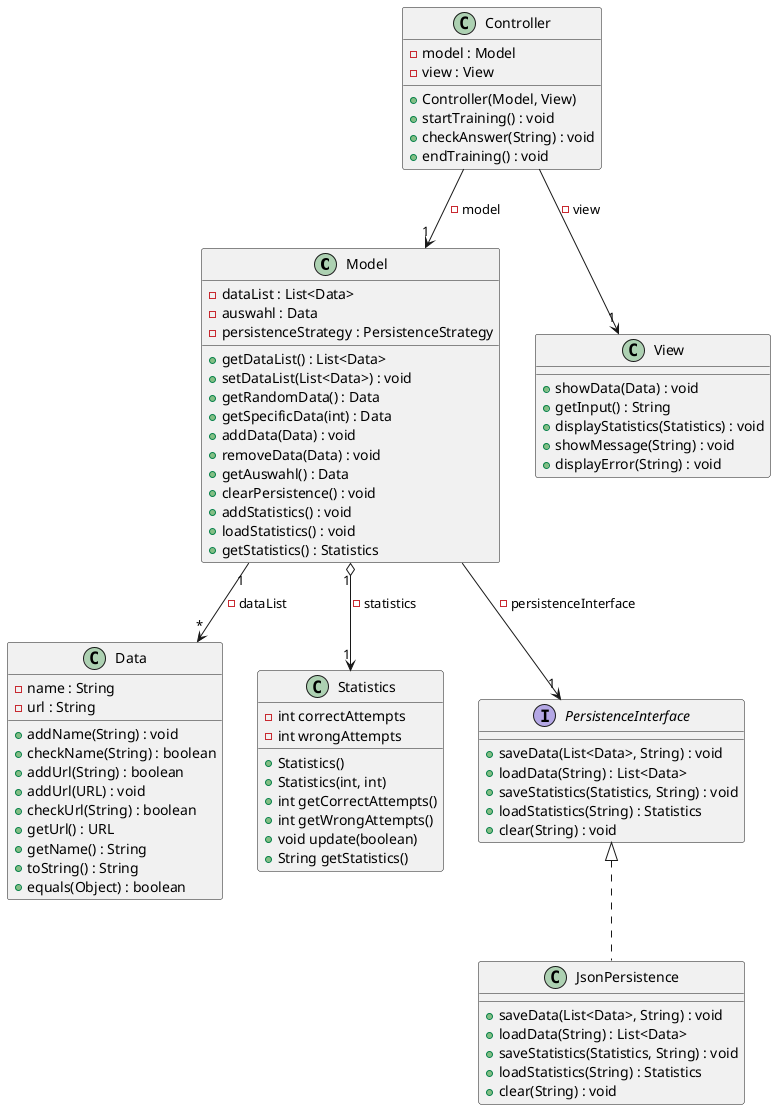 @startuml
'title: Worttrainer Reloaded - kbauer'

class Model {
  -dataList : List<Data>
  -auswahl : Data
  -persistenceStrategy : PersistenceStrategy
  +getDataList() : List<Data>
  +setDataList(List<Data>) : void
  +getRandomData() : Data
  +getSpecificData(int) : Data
  +addData(Data) : void
  +removeData(Data) : void
  +getAuswahl() : Data
  +clearPersistence() : void
  +addStatistics() : void
  +loadStatistics() : void
  +getStatistics() : Statistics
}

class Data {
  -name : String
  -url : String
  +addName(String) : void
  +checkName(String) : boolean
  +addUrl(String) : boolean
  +addUrl(URL) : void
  +checkUrl(String) : boolean
  +getUrl() : URL
  +getName() : String
  +toString() : String
  +equals(Object) : boolean
}

class Statistics {
  - int correctAttempts
  - int wrongAttempts
  + Statistics()
  + Statistics(int, int)
  + int getCorrectAttempts()
  + int getWrongAttempts()
  + void update(boolean)
  + String getStatistics()
}

class View {
  + showData(Data) : void
  + getInput() : String
  + displayStatistics(Statistics) : void
  + showMessage(String) : void
  + displayError(String) : void
}

class Controller {
  -model : Model
  -view : View
  +Controller(Model, View)
  +startTraining() : void
  +checkAnswer(String) : void
  +endTraining() : void
}

interface PersistenceInterface {
  + saveData(List<Data>, String) : void
  + loadData(String) : List<Data>
  + saveStatistics(Statistics, String) : void
  + loadStatistics(String) : Statistics
  + clear(String) : void
}

class JsonPersistence {
  + saveData(List<Data>, String) : void
  + loadData(String) : List<Data>
  + saveStatistics(Statistics, String) : void
  + loadStatistics(String) : Statistics
  + clear(String) : void
}

Controller --> "1" Model : - model
Controller --> "1" View : - view
Model "1" --> "*" Data : - dataList
Model "1" o--> "1" Statistics : - statistics
Model --> "1" PersistenceInterface : - persistenceInterface
PersistenceInterface <|.. JsonPersistence

@enduml
